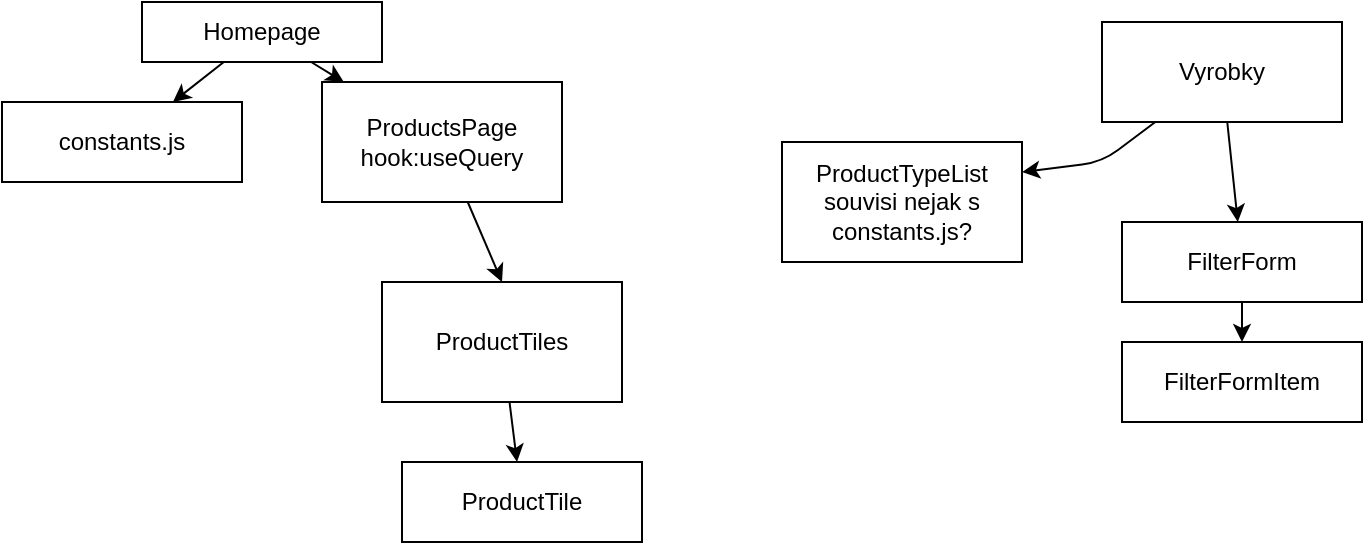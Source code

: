 <mxfile>
    <diagram id="5MihxPimWglJb8Wb4juA" name="Page-1">
        <mxGraphModel dx="717" dy="454" grid="1" gridSize="10" guides="1" tooltips="1" connect="1" arrows="1" fold="1" page="1" pageScale="1" pageWidth="850" pageHeight="1100" math="0" shadow="0">
            <root>
                <mxCell id="0"/>
                <mxCell id="1" parent="0"/>
                <mxCell id="5" style="edgeStyle=none;html=1;" edge="1" parent="1" source="2" target="6">
                    <mxGeometry relative="1" as="geometry">
                        <mxPoint x="160" y="90" as="targetPoint"/>
                    </mxGeometry>
                </mxCell>
                <mxCell id="7" style="edgeStyle=none;html=1;" edge="1" parent="1" source="2" target="8">
                    <mxGeometry relative="1" as="geometry">
                        <mxPoint x="320" y="90" as="targetPoint"/>
                    </mxGeometry>
                </mxCell>
                <mxCell id="2" value="Homepage" style="rounded=0;whiteSpace=wrap;html=1;" vertex="1" parent="1">
                    <mxGeometry x="70" y="30" width="120" height="30" as="geometry"/>
                </mxCell>
                <mxCell id="6" value="constants.js" style="rounded=0;whiteSpace=wrap;html=1;" vertex="1" parent="1">
                    <mxGeometry y="80" width="120" height="40" as="geometry"/>
                </mxCell>
                <mxCell id="9" style="edgeStyle=none;html=1;entryX=0.5;entryY=0;entryDx=0;entryDy=0;" edge="1" parent="1" source="8" target="10">
                    <mxGeometry relative="1" as="geometry">
                        <mxPoint x="300" y="170" as="targetPoint"/>
                    </mxGeometry>
                </mxCell>
                <mxCell id="8" value="ProductsPage&lt;br&gt;hook:useQuery" style="rounded=0;whiteSpace=wrap;html=1;" vertex="1" parent="1">
                    <mxGeometry x="160" y="70" width="120" height="60" as="geometry"/>
                </mxCell>
                <mxCell id="11" style="edgeStyle=none;html=1;" edge="1" parent="1" source="10" target="12">
                    <mxGeometry relative="1" as="geometry">
                        <mxPoint x="260" y="270" as="targetPoint"/>
                    </mxGeometry>
                </mxCell>
                <mxCell id="10" value="ProductTiles" style="whiteSpace=wrap;html=1;" vertex="1" parent="1">
                    <mxGeometry x="190" y="170" width="120" height="60" as="geometry"/>
                </mxCell>
                <mxCell id="12" value="ProductTile" style="rounded=0;whiteSpace=wrap;html=1;" vertex="1" parent="1">
                    <mxGeometry x="200" y="260" width="120" height="40" as="geometry"/>
                </mxCell>
                <mxCell id="17" style="edgeStyle=none;html=1;entryX=1;entryY=0.25;entryDx=0;entryDy=0;" edge="1" parent="1" source="16" target="18">
                    <mxGeometry relative="1" as="geometry">
                        <mxPoint x="520" y="130" as="targetPoint"/>
                        <Array as="points">
                            <mxPoint x="550" y="110"/>
                        </Array>
                    </mxGeometry>
                </mxCell>
                <mxCell id="19" style="edgeStyle=none;html=1;" edge="1" parent="1" source="16" target="20">
                    <mxGeometry relative="1" as="geometry">
                        <mxPoint x="660" y="130" as="targetPoint"/>
                    </mxGeometry>
                </mxCell>
                <mxCell id="16" value="Vyrobky" style="rounded=0;whiteSpace=wrap;html=1;" vertex="1" parent="1">
                    <mxGeometry x="550" y="40" width="120" height="50" as="geometry"/>
                </mxCell>
                <mxCell id="18" value="ProductTypeList&lt;br&gt;souvisi nejak s constants.js?" style="rounded=0;whiteSpace=wrap;html=1;" vertex="1" parent="1">
                    <mxGeometry x="390" y="100" width="120" height="60" as="geometry"/>
                </mxCell>
                <mxCell id="21" value="" style="edgeStyle=none;html=1;entryX=0.5;entryY=0;entryDx=0;entryDy=0;" edge="1" parent="1" source="20" target="22">
                    <mxGeometry relative="1" as="geometry">
                        <mxPoint x="660" y="200" as="targetPoint"/>
                    </mxGeometry>
                </mxCell>
                <mxCell id="20" value="FilterForm" style="rounded=0;whiteSpace=wrap;html=1;" vertex="1" parent="1">
                    <mxGeometry x="560" y="140" width="120" height="40" as="geometry"/>
                </mxCell>
                <mxCell id="22" value="FilterFormItem" style="rounded=0;whiteSpace=wrap;html=1;" vertex="1" parent="1">
                    <mxGeometry x="560" y="200" width="120" height="40" as="geometry"/>
                </mxCell>
            </root>
        </mxGraphModel>
    </diagram>
</mxfile>